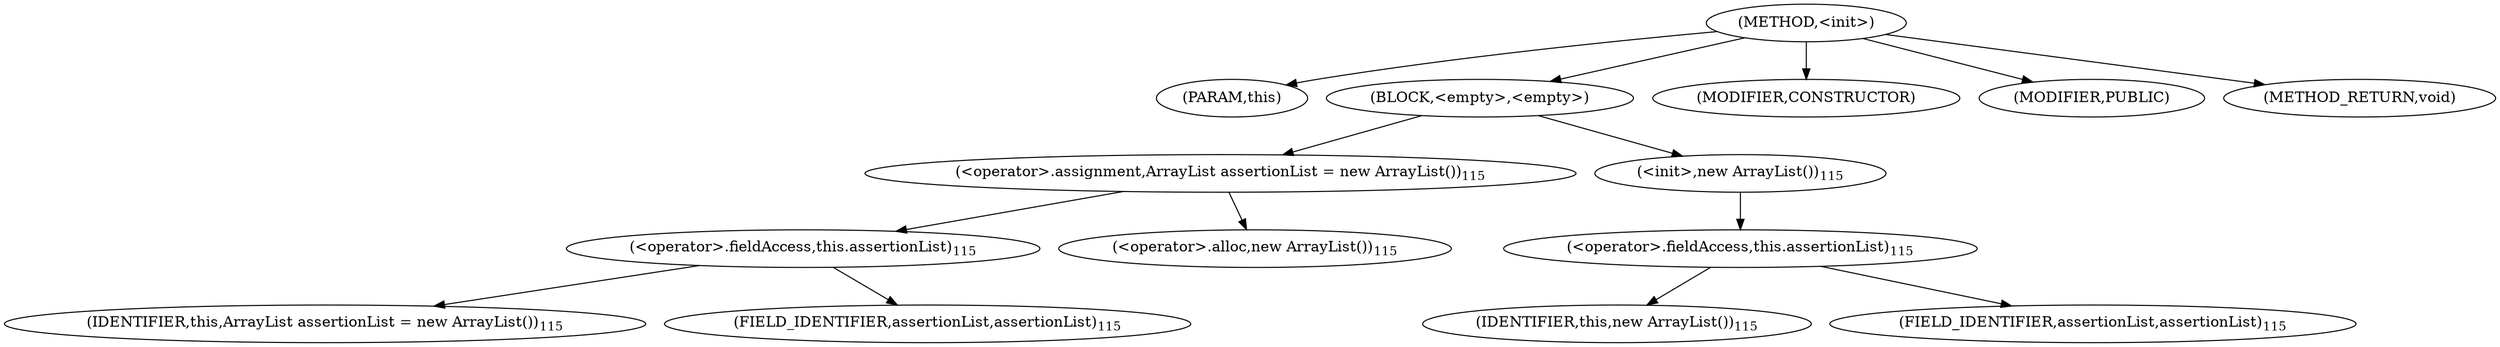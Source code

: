 digraph "&lt;init&gt;" {  
"589" [label = <(METHOD,&lt;init&gt;)> ]
"590" [label = <(PARAM,this)> ]
"591" [label = <(BLOCK,&lt;empty&gt;,&lt;empty&gt;)> ]
"592" [label = <(&lt;operator&gt;.assignment,ArrayList assertionList = new ArrayList())<SUB>115</SUB>> ]
"593" [label = <(&lt;operator&gt;.fieldAccess,this.assertionList)<SUB>115</SUB>> ]
"594" [label = <(IDENTIFIER,this,ArrayList assertionList = new ArrayList())<SUB>115</SUB>> ]
"595" [label = <(FIELD_IDENTIFIER,assertionList,assertionList)<SUB>115</SUB>> ]
"596" [label = <(&lt;operator&gt;.alloc,new ArrayList())<SUB>115</SUB>> ]
"597" [label = <(&lt;init&gt;,new ArrayList())<SUB>115</SUB>> ]
"598" [label = <(&lt;operator&gt;.fieldAccess,this.assertionList)<SUB>115</SUB>> ]
"599" [label = <(IDENTIFIER,this,new ArrayList())<SUB>115</SUB>> ]
"600" [label = <(FIELD_IDENTIFIER,assertionList,assertionList)<SUB>115</SUB>> ]
"601" [label = <(MODIFIER,CONSTRUCTOR)> ]
"602" [label = <(MODIFIER,PUBLIC)> ]
"603" [label = <(METHOD_RETURN,void)> ]
  "589" -> "590" 
  "589" -> "591" 
  "589" -> "601" 
  "589" -> "602" 
  "589" -> "603" 
  "591" -> "592" 
  "591" -> "597" 
  "592" -> "593" 
  "592" -> "596" 
  "593" -> "594" 
  "593" -> "595" 
  "597" -> "598" 
  "598" -> "599" 
  "598" -> "600" 
}
